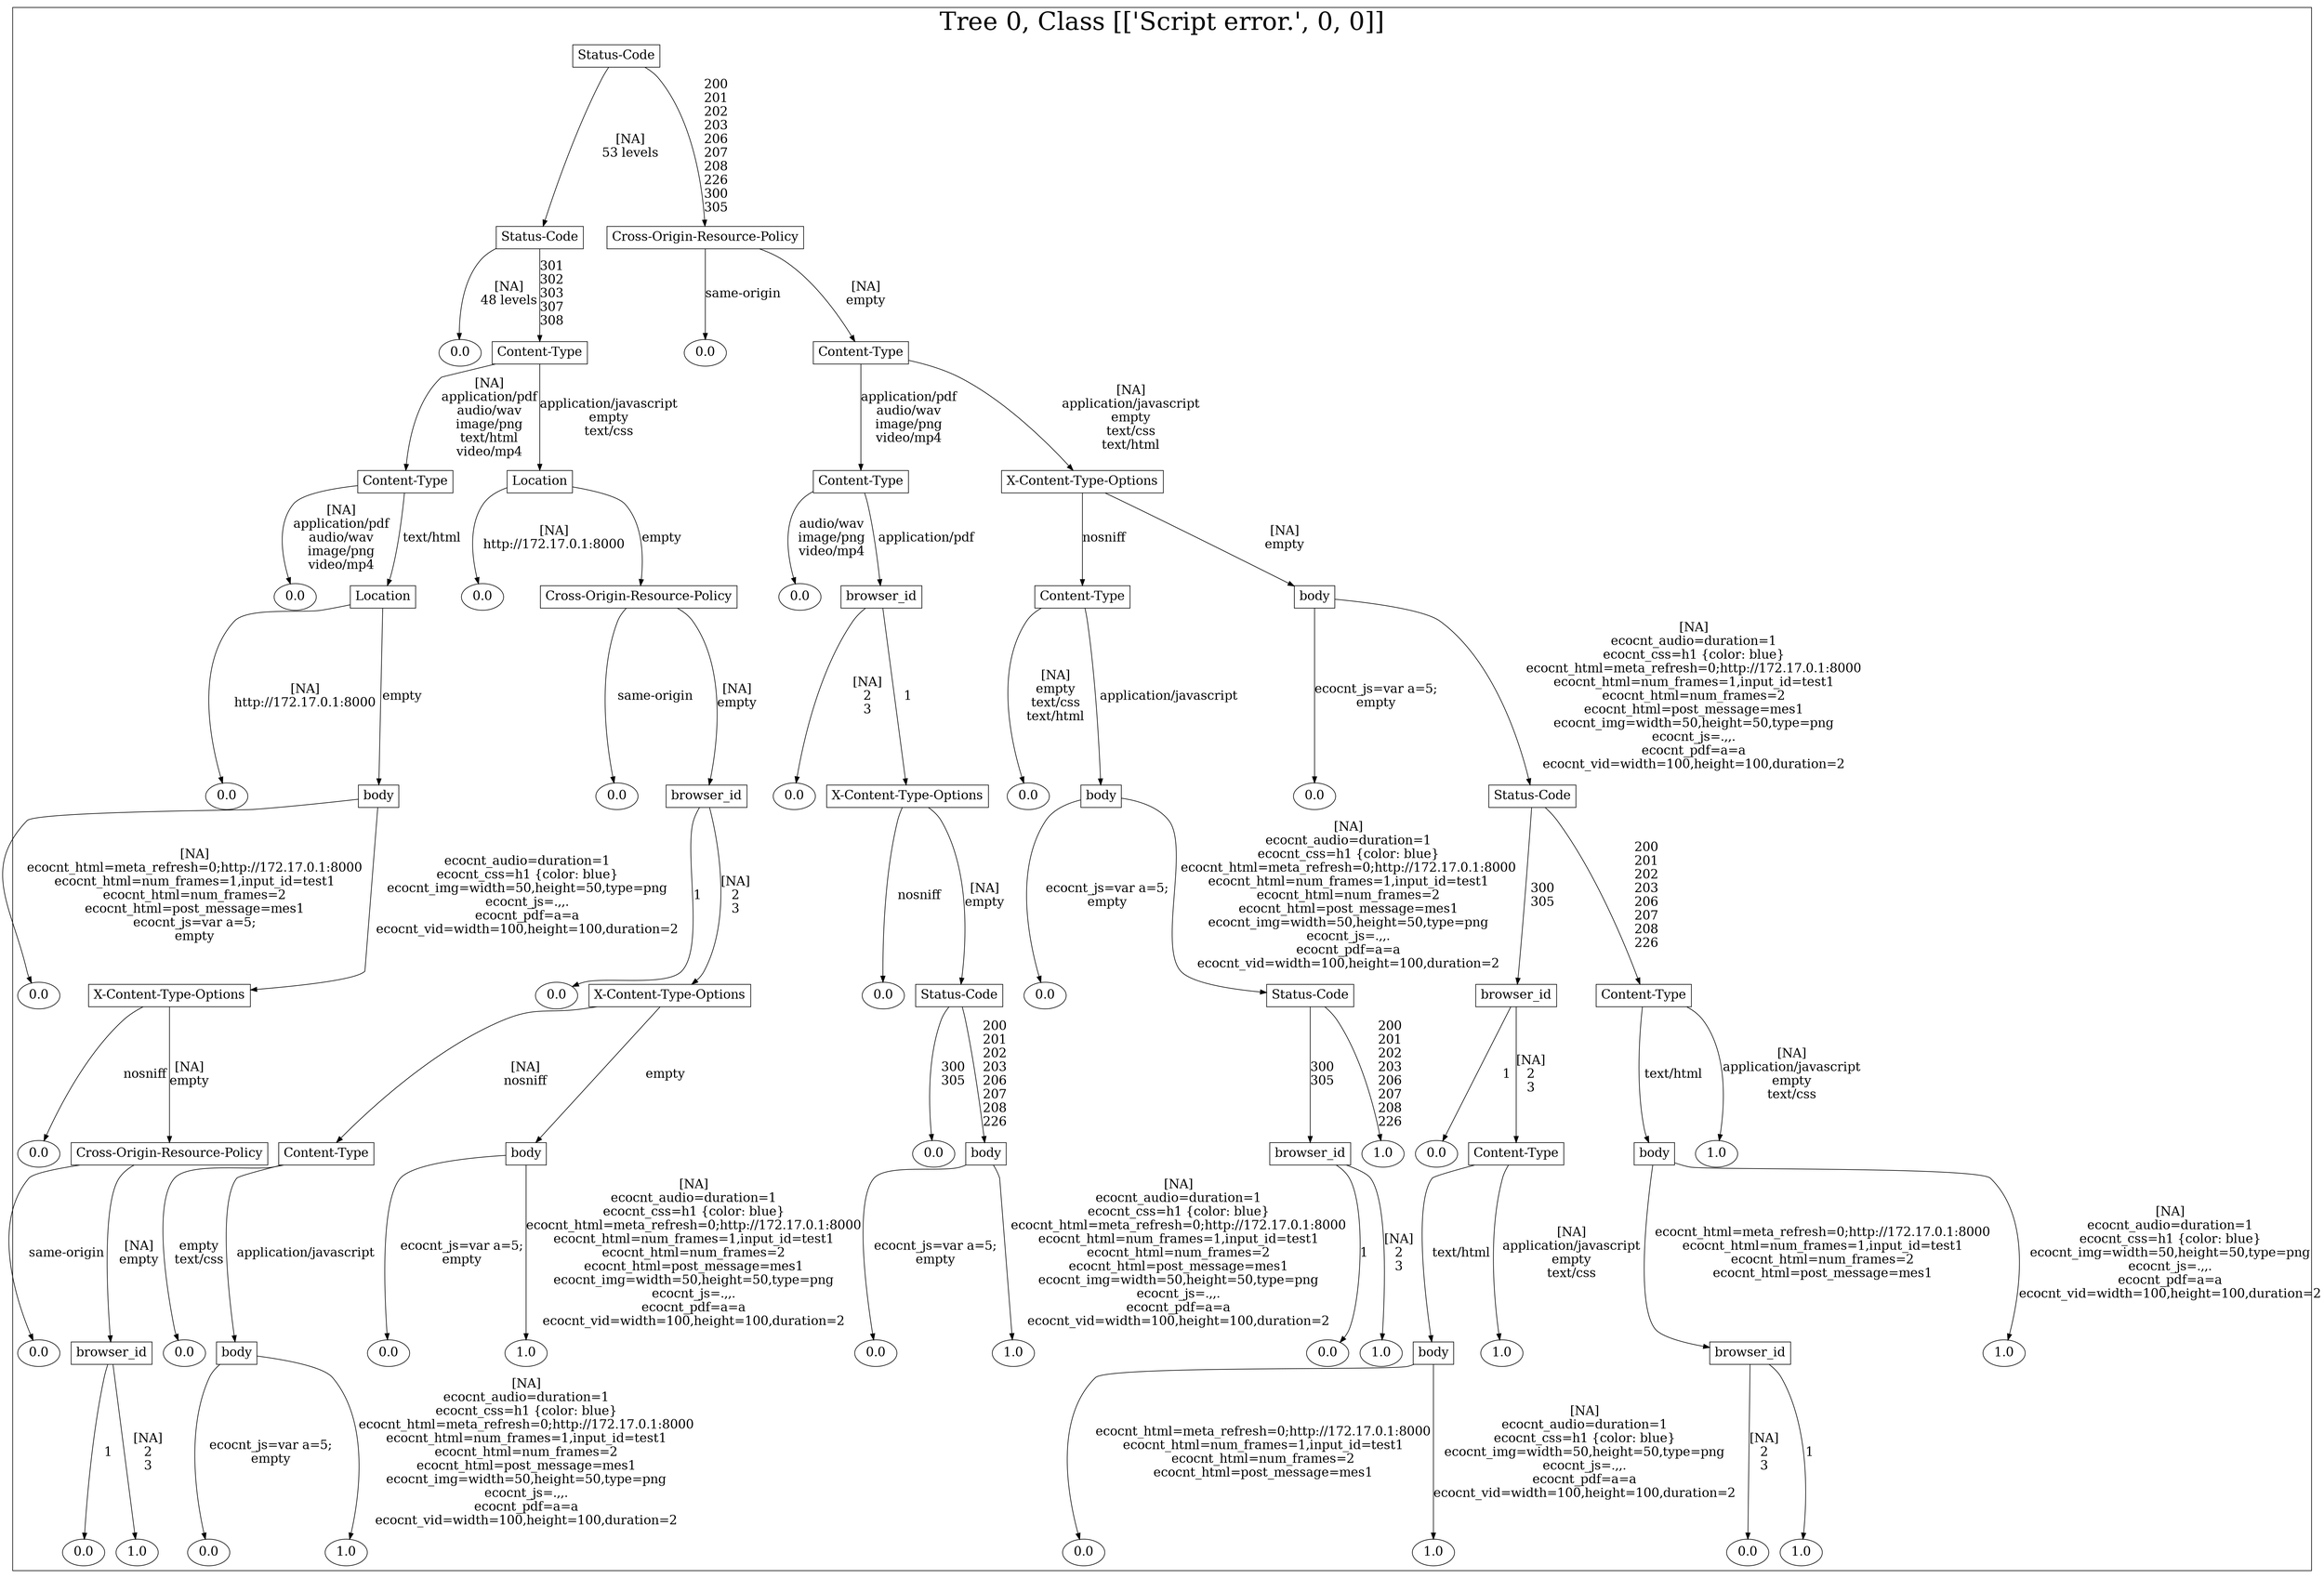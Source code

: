/*
Generated by:
    http://https://github.com/h2oai/h2o-3/tree/master/h2o-genmodel/src/main/java/hex/genmodel/tools/PrintMojo.java
*/

/*
On a mac:

$ brew install graphviz
$ dot -Tpng file.gv -o file.png
$ open file.png
*/

digraph G {

subgraph cluster_0 {
/* Nodes */

/* Level 0 */
{
"SG_0_Node_0" [shape=box, fontsize=20, label="Status-Code"]
}

/* Level 1 */
{
"SG_0_Node_1" [shape=box, fontsize=20, label="Status-Code"]
"SG_0_Node_2" [shape=box, fontsize=20, label="Cross-Origin-Resource-Policy"]
}

/* Level 2 */
{
"SG_0_Node_36" [fontsize=20, label="0.0"]
"SG_0_Node_3" [shape=box, fontsize=20, label="Content-Type"]
"SG_0_Node_37" [fontsize=20, label="0.0"]
"SG_0_Node_4" [shape=box, fontsize=20, label="Content-Type"]
}

/* Level 3 */
{
"SG_0_Node_5" [shape=box, fontsize=20, label="Content-Type"]
"SG_0_Node_6" [shape=box, fontsize=20, label="Location"]
"SG_0_Node_7" [shape=box, fontsize=20, label="Content-Type"]
"SG_0_Node_8" [shape=box, fontsize=20, label="X-Content-Type-Options"]
}

/* Level 4 */
{
"SG_0_Node_38" [fontsize=20, label="0.0"]
"SG_0_Node_9" [shape=box, fontsize=20, label="Location"]
"SG_0_Node_39" [fontsize=20, label="0.0"]
"SG_0_Node_10" [shape=box, fontsize=20, label="Cross-Origin-Resource-Policy"]
"SG_0_Node_40" [fontsize=20, label="0.0"]
"SG_0_Node_11" [shape=box, fontsize=20, label="browser_id"]
"SG_0_Node_12" [shape=box, fontsize=20, label="Content-Type"]
"SG_0_Node_13" [shape=box, fontsize=20, label="body"]
}

/* Level 5 */
{
"SG_0_Node_41" [fontsize=20, label="0.0"]
"SG_0_Node_14" [shape=box, fontsize=20, label="body"]
"SG_0_Node_42" [fontsize=20, label="0.0"]
"SG_0_Node_15" [shape=box, fontsize=20, label="browser_id"]
"SG_0_Node_43" [fontsize=20, label="0.0"]
"SG_0_Node_16" [shape=box, fontsize=20, label="X-Content-Type-Options"]
"SG_0_Node_44" [fontsize=20, label="0.0"]
"SG_0_Node_17" [shape=box, fontsize=20, label="body"]
"SG_0_Node_45" [fontsize=20, label="0.0"]
"SG_0_Node_18" [shape=box, fontsize=20, label="Status-Code"]
}

/* Level 6 */
{
"SG_0_Node_46" [fontsize=20, label="0.0"]
"SG_0_Node_19" [shape=box, fontsize=20, label="X-Content-Type-Options"]
"SG_0_Node_47" [fontsize=20, label="0.0"]
"SG_0_Node_20" [shape=box, fontsize=20, label="X-Content-Type-Options"]
"SG_0_Node_48" [fontsize=20, label="0.0"]
"SG_0_Node_21" [shape=box, fontsize=20, label="Status-Code"]
"SG_0_Node_49" [fontsize=20, label="0.0"]
"SG_0_Node_22" [shape=box, fontsize=20, label="Status-Code"]
"SG_0_Node_23" [shape=box, fontsize=20, label="browser_id"]
"SG_0_Node_24" [shape=box, fontsize=20, label="Content-Type"]
}

/* Level 7 */
{
"SG_0_Node_50" [fontsize=20, label="0.0"]
"SG_0_Node_25" [shape=box, fontsize=20, label="Cross-Origin-Resource-Policy"]
"SG_0_Node_26" [shape=box, fontsize=20, label="Content-Type"]
"SG_0_Node_27" [shape=box, fontsize=20, label="body"]
"SG_0_Node_51" [fontsize=20, label="0.0"]
"SG_0_Node_28" [shape=box, fontsize=20, label="body"]
"SG_0_Node_29" [shape=box, fontsize=20, label="browser_id"]
"SG_0_Node_52" [fontsize=20, label="1.0"]
"SG_0_Node_53" [fontsize=20, label="0.0"]
"SG_0_Node_30" [shape=box, fontsize=20, label="Content-Type"]
"SG_0_Node_31" [shape=box, fontsize=20, label="body"]
"SG_0_Node_54" [fontsize=20, label="1.0"]
}

/* Level 8 */
{
"SG_0_Node_55" [fontsize=20, label="0.0"]
"SG_0_Node_32" [shape=box, fontsize=20, label="browser_id"]
"SG_0_Node_56" [fontsize=20, label="0.0"]
"SG_0_Node_33" [shape=box, fontsize=20, label="body"]
"SG_0_Node_57" [fontsize=20, label="0.0"]
"SG_0_Node_58" [fontsize=20, label="1.0"]
"SG_0_Node_59" [fontsize=20, label="0.0"]
"SG_0_Node_60" [fontsize=20, label="1.0"]
"SG_0_Node_61" [fontsize=20, label="0.0"]
"SG_0_Node_62" [fontsize=20, label="1.0"]
"SG_0_Node_34" [shape=box, fontsize=20, label="body"]
"SG_0_Node_63" [fontsize=20, label="1.0"]
"SG_0_Node_35" [shape=box, fontsize=20, label="browser_id"]
"SG_0_Node_64" [fontsize=20, label="1.0"]
}

/* Level 9 */
{
"SG_0_Node_65" [fontsize=20, label="0.0"]
"SG_0_Node_66" [fontsize=20, label="1.0"]
"SG_0_Node_67" [fontsize=20, label="0.0"]
"SG_0_Node_68" [fontsize=20, label="1.0"]
"SG_0_Node_69" [fontsize=20, label="0.0"]
"SG_0_Node_70" [fontsize=20, label="1.0"]
"SG_0_Node_71" [fontsize=20, label="0.0"]
"SG_0_Node_72" [fontsize=20, label="1.0"]
}

/* Edges */
"SG_0_Node_0" -> "SG_0_Node_1" [fontsize=20, label="[NA]
53 levels
"]
"SG_0_Node_0" -> "SG_0_Node_2" [fontsize=20, label="200
201
202
203
206
207
208
226
300
305
"]
"SG_0_Node_2" -> "SG_0_Node_37" [fontsize=20, label="same-origin
"]
"SG_0_Node_2" -> "SG_0_Node_4" [fontsize=20, label="[NA]
empty
"]
"SG_0_Node_4" -> "SG_0_Node_7" [fontsize=20, label="application/pdf
audio/wav
image/png
video/mp4
"]
"SG_0_Node_4" -> "SG_0_Node_8" [fontsize=20, label="[NA]
application/javascript
empty
text/css
text/html
"]
"SG_0_Node_8" -> "SG_0_Node_12" [fontsize=20, label="nosniff
"]
"SG_0_Node_8" -> "SG_0_Node_13" [fontsize=20, label="[NA]
empty
"]
"SG_0_Node_13" -> "SG_0_Node_45" [fontsize=20, label="ecocnt_js=var a=5;
empty
"]
"SG_0_Node_13" -> "SG_0_Node_18" [fontsize=20, label="[NA]
ecocnt_audio=duration=1
ecocnt_css=h1 {color: blue}
ecocnt_html=meta_refresh=0;http://172.17.0.1:8000
ecocnt_html=num_frames=1,input_id=test1
ecocnt_html=num_frames=2
ecocnt_html=post_message=mes1
ecocnt_img=width=50,height=50,type=png
ecocnt_js=.,,.
ecocnt_pdf=a=a
ecocnt_vid=width=100,height=100,duration=2
"]
"SG_0_Node_18" -> "SG_0_Node_23" [fontsize=20, label="300
305
"]
"SG_0_Node_18" -> "SG_0_Node_24" [fontsize=20, label="200
201
202
203
206
207
208
226
"]
"SG_0_Node_24" -> "SG_0_Node_31" [fontsize=20, label="text/html
"]
"SG_0_Node_24" -> "SG_0_Node_54" [fontsize=20, label="[NA]
application/javascript
empty
text/css
"]
"SG_0_Node_31" -> "SG_0_Node_35" [fontsize=20, label="ecocnt_html=meta_refresh=0;http://172.17.0.1:8000
ecocnt_html=num_frames=1,input_id=test1
ecocnt_html=num_frames=2
ecocnt_html=post_message=mes1
"]
"SG_0_Node_31" -> "SG_0_Node_64" [fontsize=20, label="[NA]
ecocnt_audio=duration=1
ecocnt_css=h1 {color: blue}
ecocnt_img=width=50,height=50,type=png
ecocnt_js=.,,.
ecocnt_pdf=a=a
ecocnt_vid=width=100,height=100,duration=2
"]
"SG_0_Node_35" -> "SG_0_Node_71" [fontsize=20, label="[NA]
2
3
"]
"SG_0_Node_35" -> "SG_0_Node_72" [fontsize=20, label="1
"]
"SG_0_Node_23" -> "SG_0_Node_53" [fontsize=20, label="1
"]
"SG_0_Node_23" -> "SG_0_Node_30" [fontsize=20, label="[NA]
2
3
"]
"SG_0_Node_30" -> "SG_0_Node_34" [fontsize=20, label="text/html
"]
"SG_0_Node_30" -> "SG_0_Node_63" [fontsize=20, label="[NA]
application/javascript
empty
text/css
"]
"SG_0_Node_34" -> "SG_0_Node_69" [fontsize=20, label="ecocnt_html=meta_refresh=0;http://172.17.0.1:8000
ecocnt_html=num_frames=1,input_id=test1
ecocnt_html=num_frames=2
ecocnt_html=post_message=mes1
"]
"SG_0_Node_34" -> "SG_0_Node_70" [fontsize=20, label="[NA]
ecocnt_audio=duration=1
ecocnt_css=h1 {color: blue}
ecocnt_img=width=50,height=50,type=png
ecocnt_js=.,,.
ecocnt_pdf=a=a
ecocnt_vid=width=100,height=100,duration=2
"]
"SG_0_Node_12" -> "SG_0_Node_44" [fontsize=20, label="[NA]
empty
text/css
text/html
"]
"SG_0_Node_12" -> "SG_0_Node_17" [fontsize=20, label="application/javascript
"]
"SG_0_Node_17" -> "SG_0_Node_49" [fontsize=20, label="ecocnt_js=var a=5;
empty
"]
"SG_0_Node_17" -> "SG_0_Node_22" [fontsize=20, label="[NA]
ecocnt_audio=duration=1
ecocnt_css=h1 {color: blue}
ecocnt_html=meta_refresh=0;http://172.17.0.1:8000
ecocnt_html=num_frames=1,input_id=test1
ecocnt_html=num_frames=2
ecocnt_html=post_message=mes1
ecocnt_img=width=50,height=50,type=png
ecocnt_js=.,,.
ecocnt_pdf=a=a
ecocnt_vid=width=100,height=100,duration=2
"]
"SG_0_Node_22" -> "SG_0_Node_29" [fontsize=20, label="300
305
"]
"SG_0_Node_22" -> "SG_0_Node_52" [fontsize=20, label="200
201
202
203
206
207
208
226
"]
"SG_0_Node_29" -> "SG_0_Node_61" [fontsize=20, label="1
"]
"SG_0_Node_29" -> "SG_0_Node_62" [fontsize=20, label="[NA]
2
3
"]
"SG_0_Node_7" -> "SG_0_Node_40" [fontsize=20, label="audio/wav
image/png
video/mp4
"]
"SG_0_Node_7" -> "SG_0_Node_11" [fontsize=20, label="application/pdf
"]
"SG_0_Node_11" -> "SG_0_Node_43" [fontsize=20, label="[NA]
2
3
"]
"SG_0_Node_11" -> "SG_0_Node_16" [fontsize=20, label="1
"]
"SG_0_Node_16" -> "SG_0_Node_48" [fontsize=20, label="nosniff
"]
"SG_0_Node_16" -> "SG_0_Node_21" [fontsize=20, label="[NA]
empty
"]
"SG_0_Node_21" -> "SG_0_Node_51" [fontsize=20, label="300
305
"]
"SG_0_Node_21" -> "SG_0_Node_28" [fontsize=20, label="200
201
202
203
206
207
208
226
"]
"SG_0_Node_28" -> "SG_0_Node_59" [fontsize=20, label="ecocnt_js=var a=5;
empty
"]
"SG_0_Node_28" -> "SG_0_Node_60" [fontsize=20, label="[NA]
ecocnt_audio=duration=1
ecocnt_css=h1 {color: blue}
ecocnt_html=meta_refresh=0;http://172.17.0.1:8000
ecocnt_html=num_frames=1,input_id=test1
ecocnt_html=num_frames=2
ecocnt_html=post_message=mes1
ecocnt_img=width=50,height=50,type=png
ecocnt_js=.,,.
ecocnt_pdf=a=a
ecocnt_vid=width=100,height=100,duration=2
"]
"SG_0_Node_1" -> "SG_0_Node_36" [fontsize=20, label="[NA]
48 levels
"]
"SG_0_Node_1" -> "SG_0_Node_3" [fontsize=20, label="301
302
303
307
308
"]
"SG_0_Node_3" -> "SG_0_Node_5" [fontsize=20, label="[NA]
application/pdf
audio/wav
image/png
text/html
video/mp4
"]
"SG_0_Node_3" -> "SG_0_Node_6" [fontsize=20, label="application/javascript
empty
text/css
"]
"SG_0_Node_6" -> "SG_0_Node_39" [fontsize=20, label="[NA]
http://172.17.0.1:8000
"]
"SG_0_Node_6" -> "SG_0_Node_10" [fontsize=20, label="empty
"]
"SG_0_Node_10" -> "SG_0_Node_42" [fontsize=20, label="same-origin
"]
"SG_0_Node_10" -> "SG_0_Node_15" [fontsize=20, label="[NA]
empty
"]
"SG_0_Node_15" -> "SG_0_Node_47" [fontsize=20, label="1
"]
"SG_0_Node_15" -> "SG_0_Node_20" [fontsize=20, label="[NA]
2
3
"]
"SG_0_Node_20" -> "SG_0_Node_26" [fontsize=20, label="[NA]
nosniff
"]
"SG_0_Node_20" -> "SG_0_Node_27" [fontsize=20, label="empty
"]
"SG_0_Node_27" -> "SG_0_Node_57" [fontsize=20, label="ecocnt_js=var a=5;
empty
"]
"SG_0_Node_27" -> "SG_0_Node_58" [fontsize=20, label="[NA]
ecocnt_audio=duration=1
ecocnt_css=h1 {color: blue}
ecocnt_html=meta_refresh=0;http://172.17.0.1:8000
ecocnt_html=num_frames=1,input_id=test1
ecocnt_html=num_frames=2
ecocnt_html=post_message=mes1
ecocnt_img=width=50,height=50,type=png
ecocnt_js=.,,.
ecocnt_pdf=a=a
ecocnt_vid=width=100,height=100,duration=2
"]
"SG_0_Node_26" -> "SG_0_Node_56" [fontsize=20, label="empty
text/css
"]
"SG_0_Node_26" -> "SG_0_Node_33" [fontsize=20, label="application/javascript
"]
"SG_0_Node_33" -> "SG_0_Node_67" [fontsize=20, label="ecocnt_js=var a=5;
empty
"]
"SG_0_Node_33" -> "SG_0_Node_68" [fontsize=20, label="[NA]
ecocnt_audio=duration=1
ecocnt_css=h1 {color: blue}
ecocnt_html=meta_refresh=0;http://172.17.0.1:8000
ecocnt_html=num_frames=1,input_id=test1
ecocnt_html=num_frames=2
ecocnt_html=post_message=mes1
ecocnt_img=width=50,height=50,type=png
ecocnt_js=.,,.
ecocnt_pdf=a=a
ecocnt_vid=width=100,height=100,duration=2
"]
"SG_0_Node_5" -> "SG_0_Node_38" [fontsize=20, label="[NA]
application/pdf
audio/wav
image/png
video/mp4
"]
"SG_0_Node_5" -> "SG_0_Node_9" [fontsize=20, label="text/html
"]
"SG_0_Node_9" -> "SG_0_Node_41" [fontsize=20, label="[NA]
http://172.17.0.1:8000
"]
"SG_0_Node_9" -> "SG_0_Node_14" [fontsize=20, label="empty
"]
"SG_0_Node_14" -> "SG_0_Node_46" [fontsize=20, label="[NA]
ecocnt_html=meta_refresh=0;http://172.17.0.1:8000
ecocnt_html=num_frames=1,input_id=test1
ecocnt_html=num_frames=2
ecocnt_html=post_message=mes1
ecocnt_js=var a=5;
empty
"]
"SG_0_Node_14" -> "SG_0_Node_19" [fontsize=20, label="ecocnt_audio=duration=1
ecocnt_css=h1 {color: blue}
ecocnt_img=width=50,height=50,type=png
ecocnt_js=.,,.
ecocnt_pdf=a=a
ecocnt_vid=width=100,height=100,duration=2
"]
"SG_0_Node_19" -> "SG_0_Node_50" [fontsize=20, label="nosniff
"]
"SG_0_Node_19" -> "SG_0_Node_25" [fontsize=20, label="[NA]
empty
"]
"SG_0_Node_25" -> "SG_0_Node_55" [fontsize=20, label="same-origin
"]
"SG_0_Node_25" -> "SG_0_Node_32" [fontsize=20, label="[NA]
empty
"]
"SG_0_Node_32" -> "SG_0_Node_65" [fontsize=20, label="1
"]
"SG_0_Node_32" -> "SG_0_Node_66" [fontsize=20, label="[NA]
2
3
"]

fontsize=40
label="Tree 0, Class [['Script error.', 0, 0]]"
}

}

